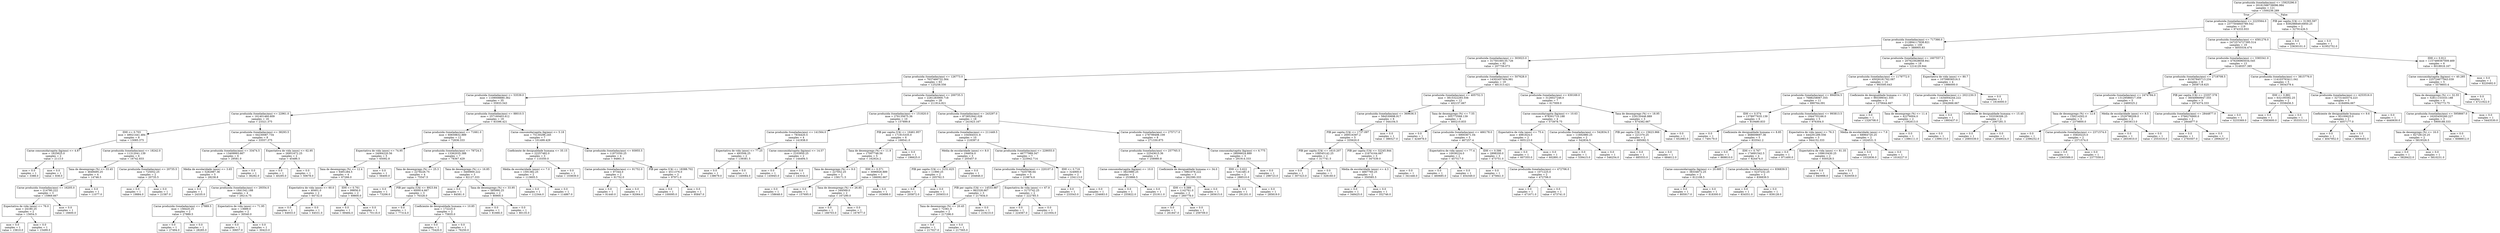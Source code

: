 digraph Tree {
node [shape=box] ;
0 [label="Carne produzida (toneladas/ano) <= 15925296.0\nmse = 20181588739096.984\nsamples = 121\nvalue = 1500236.289"] ;
1 [label="Carne produzida (toneladas/ano) <= 2225564.0\nmse = 2377504845789.542\nsamples = 119\nvalue = 974333.933"] ;
0 -> 1 [labeldistance=2.5, labelangle=45, headlabel="True"] ;
2 [label="Carne produzida (toneladas/ano) <= 717366.0\nmse = 212894117838.821\nsamples = 100\nvalue = 388905.83"] ;
1 -> 2 ;
3 [label="Carne produzida (toneladas/ano) <= 303023.0\nmse = 31750169135.726\nsamples = 82\nvalue = 207759.073"] ;
2 -> 3 ;
4 [label="Carne produzida (toneladas/ano) <= 126773.0\nmse = 7637466732.564\nsamples = 63\nvalue = 125258.556"] ;
3 -> 4 ;
5 [label="Carne produzida (toneladas/ano) <= 53539.0\nmse = 1109008880.362\nsamples = 35\nvalue = 55933.543"] ;
4 -> 5 ;
6 [label="Carne produzida (toneladas/ano) <= 22961.0\nmse = 161401460.609\nsamples = 16\nvalue = 23321.375"] ;
5 -> 6 ;
7 [label="IDH <= 0.703\nmse = 49021441.484\nsamples = 8\nvalue = 13085.375"] ;
6 -> 7 ;
8 [label="Carne consumida/capita (kg/ano) <= 4.87\nmse = 1625625.0\nsamples = 2\nvalue = 2113.0"] ;
7 -> 8 ;
9 [label="mse = 0.0\nsamples = 1\nvalue = 3388.0"] ;
8 -> 9 ;
10 [label="mse = 0.0\nsamples = 1\nvalue = 838.0"] ;
8 -> 10 ;
11 [label="Carne produzida (toneladas/ano) <= 18242.0\nmse = 11312041.139\nsamples = 6\nvalue = 16742.833"] ;
7 -> 11 ;
12 [label="Taxa de desemprego (%) <= 33.45\nmse = 4649495.25\nsamples = 4\nvalue = 14746.5"] ;
11 -> 12 ;
13 [label="Carne produzida (toneladas/ano) <= 16205.0\nmse = 214780.222\nsamples = 3\nvalue = 15969.667"] ;
12 -> 13 ;
14 [label="Expectativa de vida (anos) <= 76.0\nmse = 24180.25\nsamples = 2\nvalue = 15654.5"] ;
13 -> 14 ;
15 [label="mse = 0.0\nsamples = 1\nvalue = 15810.0"] ;
14 -> 15 ;
16 [label="mse = 0.0\nsamples = 1\nvalue = 15499.0"] ;
14 -> 16 ;
17 [label="mse = 0.0\nsamples = 1\nvalue = 16600.0"] ;
13 -> 17 ;
18 [label="mse = 0.0\nsamples = 1\nvalue = 11077.0"] ;
12 -> 18 ;
19 [label="Carne produzida (toneladas/ano) <= 20735.5\nmse = 725052.25\nsamples = 2\nvalue = 20735.5"] ;
11 -> 19 ;
20 [label="mse = 0.0\nsamples = 1\nvalue = 19884.0"] ;
19 -> 20 ;
21 [label="mse = 0.0\nsamples = 1\nvalue = 21587.0"] ;
19 -> 21 ;
22 [label="Carne produzida (toneladas/ano) <= 38293.5\nmse = 64230087.734\nsamples = 8\nvalue = 33557.375"] ;
6 -> 22 ;
23 [label="Carne produzida (toneladas/ano) <= 33474.5\nmse = 13409993.667\nsamples = 6\nvalue = 29581.0"] ;
22 -> 23 ;
24 [label="Média de escolaridade (anos) <= 3.65\nmse = 5282987.36\nsamples = 5\nvalue = 28238.8"] ;
23 -> 24 ;
25 [label="mse = 0.0\nsamples = 1\nvalue = 24335.0"] ;
24 -> 25 ;
26 [label="Carne produzida (toneladas/ano) <= 29354.0\nmse = 1841342.188\nsamples = 4\nvalue = 29214.75"] ;
24 -> 26 ;
27 [label="Carne produzida (toneladas/ano) <= 27889.5\nmse = 156420.25\nsamples = 2\nvalue = 27889.5"] ;
26 -> 27 ;
28 [label="mse = 0.0\nsamples = 1\nvalue = 27494.0"] ;
27 -> 28 ;
29 [label="mse = 0.0\nsamples = 1\nvalue = 28285.0"] ;
27 -> 29 ;
30 [label="Expectativa de vida (anos) <= 71.95\nmse = 13689.0\nsamples = 2\nvalue = 30540.0"] ;
26 -> 30 ;
31 [label="mse = 0.0\nsamples = 1\nvalue = 30657.0"] ;
30 -> 31 ;
32 [label="mse = 0.0\nsamples = 1\nvalue = 30423.0"] ;
30 -> 32 ;
33 [label="mse = 0.0\nsamples = 1\nvalue = 36292.0"] ;
23 -> 33 ;
34 [label="Expectativa de vida (anos) <= 62.95\nmse = 26951672.25\nsamples = 2\nvalue = 45486.5"] ;
22 -> 34 ;
35 [label="mse = 0.0\nsamples = 1\nvalue = 40295.0"] ;
34 -> 35 ;
36 [label="mse = 0.0\nsamples = 1\nvalue = 50678.0"] ;
34 -> 36 ;
37 [label="Carne produzida (toneladas/ano) <= 88010.5\nmse = 257160403.612\nsamples = 19\nvalue = 83396.421"] ;
5 -> 37 ;
38 [label="Carne produzida (toneladas/ano) <= 71661.0\nmse = 60659832.889\nsamples = 12\nvalue = 72836.333"] ;
37 -> 38 ;
39 [label="Expectativa de vida (anos) <= 74.95\nmse = 24084220.56\nsamples = 5\nvalue = 65092.8"] ;
38 -> 39 ;
40 [label="Taxa de desemprego (%) <= 12.4\nmse = 6491284.5\nsamples = 4\nvalue = 67266.0"] ;
39 -> 40 ;
41 [label="Expectativa de vida (anos) <= 60.0\nmse = 40401.0\nsamples = 2\nvalue = 64732.0"] ;
40 -> 41 ;
42 [label="mse = 0.0\nsamples = 1\nvalue = 64933.0"] ;
41 -> 42 ;
43 [label="mse = 0.0\nsamples = 1\nvalue = 64531.0"] ;
41 -> 43 ;
44 [label="IDH <= 0.761\nmse = 99856.0\nsamples = 2\nvalue = 69800.0"] ;
40 -> 44 ;
45 [label="mse = 0.0\nsamples = 1\nvalue = 69484.0"] ;
44 -> 45 ;
46 [label="mse = 0.0\nsamples = 1\nvalue = 70116.0"] ;
44 -> 46 ;
47 [label="mse = 0.0\nsamples = 1\nvalue = 56400.0"] ;
39 -> 47 ;
48 [label="Carne produzida (toneladas/ano) <= 78724.5\nmse = 13362035.388\nsamples = 7\nvalue = 78367.429"] ;
38 -> 48 ;
49 [label="Taxa de desemprego (%) <= 25.3\nmse = 2278226.75\nsamples = 4\nvalue = 75547.5"] ;
48 -> 49 ;
50 [label="mse = 0.0\nsamples = 1\nvalue = 73206.0"] ;
49 -> 50 ;
51 [label="PIB per capita (U$) <= 8923.84\nmse = 600914.667\nsamples = 3\nvalue = 76328.0"] ;
49 -> 51 ;
52 [label="mse = 0.0\nsamples = 1\nvalue = 77314.0"] ;
51 -> 52 ;
53 [label="Coeficiente de desigualdade humana <= 10.85\nmse = 172225.0\nsamples = 2\nvalue = 75835.0"] ;
51 -> 53 ;
54 [label="mse = 0.0\nsamples = 1\nvalue = 75420.0"] ;
53 -> 54 ;
55 [label="mse = 0.0\nsamples = 1\nvalue = 76250.0"] ;
53 -> 55 ;
56 [label="Taxa de desemprego (%) <= 16.85\nmse = 3400900.222\nsamples = 3\nvalue = 82127.333"] ;
48 -> 56 ;
57 [label="mse = 0.0\nsamples = 1\nvalue = 84581.0"] ;
56 -> 57 ;
58 [label="Taxa de desemprego (%) <= 33.95\nmse = 585990.25\nsamples = 2\nvalue = 80900.5"] ;
56 -> 58 ;
59 [label="mse = 0.0\nsamples = 1\nvalue = 81666.0"] ;
58 -> 59 ;
60 [label="mse = 0.0\nsamples = 1\nvalue = 80135.0"] ;
58 -> 60 ;
61 [label="Carne consumida/capita (kg/ano) <= 5.18\nmse = 75130296.245\nsamples = 7\nvalue = 101499.429"] ;
37 -> 61 ;
62 [label="Coeficiente de desigualdade humana <= 35.15\nmse = 22257482.0\nsamples = 3\nvalue = 110350.0"] ;
61 -> 62 ;
63 [label="Média de escolaridade (anos) <= 7.0\nmse = 1591382.25\nsamples = 2\nvalue = 113605.5"] ;
62 -> 63 ;
64 [label="mse = 0.0\nsamples = 1\nvalue = 112344.0"] ;
63 -> 64 ;
65 [label="mse = 0.0\nsamples = 1\nvalue = 114867.0"] ;
63 -> 65 ;
66 [label="mse = 0.0\nsamples = 1\nvalue = 103839.0"] ;
62 -> 66 ;
67 [label="Carne produzida (toneladas/ano) <= 93955.5\nmse = 11973350.25\nsamples = 4\nvalue = 94861.5"] ;
61 -> 67 ;
68 [label="Carne produzida (toneladas/ano) <= 91752.0\nmse = 97344.0\nsamples = 2\nvalue = 91752.0"] ;
67 -> 68 ;
69 [label="mse = 0.0\nsamples = 1\nvalue = 91440.0"] ;
68 -> 69 ;
70 [label="mse = 0.0\nsamples = 1\nvalue = 92064.0"] ;
68 -> 70 ;
71 [label="PIB per capita (U$) <= 18388.702\nmse = 4511376.0\nsamples = 2\nvalue = 97971.0"] ;
67 -> 71 ;
72 [label="mse = 0.0\nsamples = 1\nvalue = 100095.0"] ;
71 -> 72 ;
73 [label="mse = 0.0\nsamples = 1\nvalue = 95847.0"] ;
71 -> 73 ;
74 [label="Carne produzida (toneladas/ano) <= 200735.5\nmse = 2281283900.718\nsamples = 28\nvalue = 211914.821"] ;
4 -> 74 ;
75 [label="Carne produzida (toneladas/ano) <= 151820.0\nmse = 276135675.36\nsamples = 10\nvalue = 157899.8"] ;
74 -> 75 ;
76 [label="Carne produzida (toneladas/ano) <= 141564.0\nmse = 7834420.5\nsamples = 4\nvalue = 141938.0"] ;
75 -> 76 ;
77 [label="Expectativa de vida (anos) <= 77.25\nmse = 493506.25\nsamples = 2\nvalue = 139381.5"] ;
76 -> 77 ;
78 [label="mse = 0.0\nsamples = 1\nvalue = 138679.0"] ;
77 -> 78 ;
79 [label="mse = 0.0\nsamples = 1\nvalue = 140084.0"] ;
77 -> 79 ;
80 [label="Carne consumida/capita (kg/ano) <= 14.57\nmse = 2103950.25\nsamples = 2\nvalue = 144494.5"] ;
76 -> 80 ;
81 [label="mse = 0.0\nsamples = 1\nvalue = 145945.0"] ;
80 -> 81 ;
82 [label="mse = 0.0\nsamples = 1\nvalue = 143044.0"] ;
80 -> 82 ;
83 [label="PIB per capita (U$) <= 16461.957\nmse = 171915335.0\nsamples = 6\nvalue = 168541.0"] ;
75 -> 83 ;
84 [label="Taxa de desemprego (%) <= 11.9\nmse = 17007748.56\nsamples = 5\nvalue = 162924.2"] ;
83 -> 84 ;
85 [label="Taxa de desemprego (%) <= 9.0\nmse = 227052.25\nsamples = 2\nvalue = 158171.5"] ;
84 -> 85 ;
86 [label="mse = 0.0\nsamples = 1\nvalue = 158648.0"] ;
85 -> 86 ;
87 [label="mse = 0.0\nsamples = 1\nvalue = 157695.0"] ;
85 -> 87 ;
88 [label="IDH <= 0.571\nmse = 3096926.889\nsamples = 3\nvalue = 166092.667"] ;
84 -> 88 ;
89 [label="Taxa de desemprego (%) <= 26.85\nmse = 344569.0\nsamples = 2\nvalue = 167290.0"] ;
88 -> 89 ;
90 [label="mse = 0.0\nsamples = 1\nvalue = 166703.0"] ;
89 -> 90 ;
91 [label="mse = 0.0\nsamples = 1\nvalue = 167877.0"] ;
89 -> 91 ;
92 [label="mse = 0.0\nsamples = 1\nvalue = 163698.0"] ;
88 -> 92 ;
93 [label="mse = 0.0\nsamples = 1\nvalue = 196625.0"] ;
83 -> 93 ;
94 [label="Carne produzida (toneladas/ano) <= 243297.0\nmse = 873852942.028\nsamples = 18\nvalue = 241923.167"] ;
74 -> 94 ;
95 [label="Carne produzida (toneladas/ano) <= 211449.5\nmse = 104564531.6\nsamples = 10\nvalue = 218397.0"] ;
94 -> 95 ;
96 [label="Média de escolaridade (anos) <= 8.0\nmse = 194654.0\nsamples = 3\nvalue = 205457.0"] ;
95 -> 96 ;
97 [label="PIB per capita (U$) <= 3151.625\nmse = 11990.25\nsamples = 2\nvalue = 205762.5"] ;
96 -> 97 ;
98 [label="mse = 0.0\nsamples = 1\nvalue = 205872.0"] ;
97 -> 98 ;
99 [label="mse = 0.0\nsamples = 1\nvalue = 205653.0"] ;
97 -> 99 ;
100 [label="mse = 0.0\nsamples = 1\nvalue = 204846.0"] ;
96 -> 100 ;
101 [label="Carne produzida (toneladas/ano) <= 229055.0\nmse = 46777989.347\nsamples = 7\nvalue = 223942.714"] ;
95 -> 101 ;
102 [label="Carne produzida (toneladas/ano) <= 220107.0\nmse = 7435786.64\nsamples = 5\nvalue = 219874.6"] ;
101 -> 102 ;
103 [label="PIB per capita (U$) <= 14533.987\nmse = 862328.667\nsamples = 3\nvalue = 217934.0"] ;
102 -> 103 ;
104 [label="Taxa de desemprego (%) <= 20.45\nmse = 72361.0\nsamples = 2\nvalue = 217296.0"] ;
103 -> 104 ;
105 [label="mse = 0.0\nsamples = 1\nvalue = 217027.0"] ;
104 -> 105 ;
106 [label="mse = 0.0\nsamples = 1\nvalue = 217565.0"] ;
104 -> 106 ;
107 [label="mse = 0.0\nsamples = 1\nvalue = 219210.0"] ;
103 -> 107 ;
108 [label="Expectativa de vida (anos) <= 67.9\nmse = 3173742.25\nsamples = 2\nvalue = 222785.5"] ;
102 -> 108 ;
109 [label="mse = 0.0\nsamples = 1\nvalue = 224567.0"] ;
108 -> 109 ;
110 [label="mse = 0.0\nsamples = 1\nvalue = 221004.0"] ;
108 -> 110 ;
111 [label="IDH <= 0.716\nmse = 324900.0\nsamples = 2\nvalue = 234113.0"] ;
101 -> 111 ;
112 [label="mse = 0.0\nsamples = 1\nvalue = 233543.0"] ;
111 -> 112 ;
113 [label="mse = 0.0\nsamples = 1\nvalue = 234683.0"] ;
111 -> 113 ;
114 [label="Carne produzida (toneladas/ano) <= 275717.0\nmse = 278799498.109\nsamples = 8\nvalue = 271330.875"] ;
94 -> 114 ;
115 [label="Carne produzida (toneladas/ano) <= 257765.5\nmse = 22543615.36\nsamples = 5\nvalue = 258980.8"] ;
114 -> 115 ;
116 [label="Carne consumida/capita (kg/ano) <= 10.0\nmse = 3823980.25\nsamples = 2\nvalue = 253866.5"] ;
115 -> 116 ;
117 [label="mse = 0.0\nsamples = 1\nvalue = 255822.0"] ;
116 -> 117 ;
118 [label="mse = 0.0\nsamples = 1\nvalue = 251911.0"] ;
116 -> 118 ;
119 [label="Coeficiente de desigualdade humana <= 34.0\nmse = 5961078.222\nsamples = 3\nvalue = 262390.333"] ;
115 -> 119 ;
120 [label="IDH <= 0.589\nmse = 1142761.0\nsamples = 2\nvalue = 260778.0"] ;
119 -> 120 ;
121 [label="mse = 0.0\nsamples = 1\nvalue = 261847.0"] ;
120 -> 121 ;
122 [label="mse = 0.0\nsamples = 1\nvalue = 259709.0"] ;
120 -> 122 ;
123 [label="mse = 0.0\nsamples = 1\nvalue = 265615.0"] ;
119 -> 123 ;
124 [label="Carne consumida/capita (kg/ano) <= 6.775\nmse = 28006624.889\nsamples = 3\nvalue = 291914.333"] ;
114 -> 124 ;
125 [label="IDH <= 0.622\nmse = 7241481.0\nsamples = 2\nvalue = 288510.0"] ;
124 -> 125 ;
126 [label="mse = 0.0\nsamples = 1\nvalue = 291201.0"] ;
125 -> 126 ;
127 [label="mse = 0.0\nsamples = 1\nvalue = 285819.0"] ;
125 -> 127 ;
128 [label="mse = 0.0\nsamples = 1\nvalue = 298723.0"] ;
124 -> 128 ;
129 [label="Carne produzida (toneladas/ano) <= 507628.0\nmse = 14302457404.981\nsamples = 19\nvalue = 481313.421"] ;
3 -> 129 ;
130 [label="Carne produzida (toneladas/ano) <= 405752.5\nmse = 3815322293.556\nsamples = 12\nvalue = 402157.667"] ;
129 -> 130 ;
131 [label="Carne produzida (toneladas/ano) <= 369636.5\nmse = 584530698.917\nsamples = 6\nvalue = 344104.5"] ;
130 -> 131 ;
132 [label="PIB per capita (U$) <= 1737.097\nmse = 269516397.2\nsamples = 5\nvalue = 335620.0"] ;
131 -> 132 ;
133 [label="PIB per capita (U$) <= 1610.207\nmse = 108545142.25\nsamples = 2\nvalue = 317741.5"] ;
132 -> 133 ;
134 [label="mse = 0.0\nsamples = 1\nvalue = 307323.0"] ;
133 -> 134 ;
135 [label="mse = 0.0\nsamples = 1\nvalue = 328160.0"] ;
133 -> 135 ;
136 [label="PIB per capita (U$) <= 32245.844\nmse = 21674164.667\nsamples = 3\nvalue = 347539.0"] ;
132 -> 136 ;
137 [label="Média de escolaridade (anos) <= 4.3\nmse = 4667760.25\nsamples = 2\nvalue = 350585.5"] ;
136 -> 137 ;
138 [label="mse = 0.0\nsamples = 1\nvalue = 348425.0"] ;
137 -> 138 ;
139 [label="mse = 0.0\nsamples = 1\nvalue = 352746.0"] ;
137 -> 139 ;
140 [label="mse = 0.0\nsamples = 1\nvalue = 341446.0"] ;
136 -> 140 ;
141 [label="mse = 0.0\nsamples = 1\nvalue = 386527.0"] ;
131 -> 141 ;
142 [label="Taxa de desemprego (%) <= 7.55\nmse = 305773568.139\nsamples = 6\nvalue = 460210.833"] ;
130 -> 142 ;
143 [label="mse = 0.0\nsamples = 1\nvalue = 424978.0"] ;
142 -> 143 ;
144 [label="Carne produzida (toneladas/ano) <= 466178.0\nmse = 69003671.04\nsamples = 5\nvalue = 467257.4"] ;
142 -> 144 ;
145 [label="Expectativa de vida (anos) <= 77.4\nmse = 10036224.0\nsamples = 2\nvalue = 457517.0"] ;
144 -> 145 ;
146 [label="mse = 0.0\nsamples = 1\nvalue = 460685.0"] ;
145 -> 146 ;
147 [label="mse = 0.0\nsamples = 1\nvalue = 454349.0"] ;
145 -> 147 ;
148 [label="IDH <= 0.586\nmse = 2898200.0\nsamples = 3\nvalue = 473751.0"] ;
144 -> 148 ;
149 [label="mse = 0.0\nsamples = 1\nvalue = 475841.0"] ;
148 -> 149 ;
150 [label="Carne produzida (toneladas/ano) <= 472706.0\nmse = 1071225.0\nsamples = 2\nvalue = 472706.0"] ;
148 -> 150 ;
151 [label="mse = 0.0\nsamples = 1\nvalue = 471671.0"] ;
150 -> 151 ;
152 [label="mse = 0.0\nsamples = 1\nvalue = 473741.0"] ;
150 -> 152 ;
153 [label="Carne produzida (toneladas/ano) <= 630169.0\nmse = 3126027246.0\nsamples = 7\nvalue = 617009.0"] ;
129 -> 153 ;
154 [label="Carne consumida/capita (kg/ano) <= 10.63\nmse = 978301710.188\nsamples = 4\nvalue = 573978.75"] ;
153 -> 154 ;
155 [label="Expectativa de vida (anos) <= 75.4\nmse = 4981824.0\nsamples = 2\nvalue = 605123.0"] ;
154 -> 155 ;
156 [label="mse = 0.0\nsamples = 1\nvalue = 607355.0"] ;
155 -> 156 ;
157 [label="mse = 0.0\nsamples = 1\nvalue = 602891.0"] ;
155 -> 157 ;
158 [label="Carne produzida (toneladas/ano) <= 542834.5\nmse = 11692980.25\nsamples = 2\nvalue = 542834.5"] ;
154 -> 158 ;
159 [label="mse = 0.0\nsamples = 1\nvalue = 539415.0"] ;
158 -> 159 ;
160 [label="mse = 0.0\nsamples = 1\nvalue = 546254.0"] ;
158 -> 160 ;
161 [label="Taxa de desemprego (%) <= 18.95\nmse = 229120446.889\nsamples = 3\nvalue = 674382.667"] ;
153 -> 161 ;
162 [label="PIB per capita (U$) <= 15623.966\nmse = 221370.25\nsamples = 2\nvalue = 685082.5"] ;
161 -> 162 ;
163 [label="mse = 0.0\nsamples = 1\nvalue = 685553.0"] ;
162 -> 163 ;
164 [label="mse = 0.0\nsamples = 1\nvalue = 684612.0"] ;
162 -> 164 ;
165 [label="mse = 0.0\nsamples = 1\nvalue = 652983.0"] ;
161 -> 165 ;
166 [label="Carne produzida (toneladas/ano) <= 1607557.5\nmse = 207623928658.941\nsamples = 18\nvalue = 1214129.944"] ;
2 -> 166 ;
167 [label="Carne produzida (toneladas/ano) <= 1179772.0\nmse = 45026181762.087\nsamples = 14\nvalue = 993595.643"] ;
166 -> 167 ;
168 [label="Carne produzida (toneladas/ano) <= 894934.5\nmse = 7688258067.355\nsamples = 11\nvalue = 890764.091"] ;
167 -> 168 ;
169 [label="IDH <= 0.574\nmse = 1378977635.139\nsamples = 6\nvalue = 819480.833"] ;
168 -> 169 ;
170 [label="mse = 0.0\nsamples = 1\nvalue = 749179.0"] ;
169 -> 170 ;
171 [label="Coeficiente de desigualdade humana <= 8.85\nmse = 468609697.36\nsamples = 5\nvalue = 833541.2"] ;
169 -> 171 ;
172 [label="mse = 0.0\nsamples = 1\nvalue = 869810.0"] ;
171 -> 172 ;
173 [label="IDH <= 0.767\nmse = 174691542.5\nsamples = 4\nvalue = 824474.0"] ;
171 -> 173 ;
174 [label="Carne consumida/capita (kg/ano) <= 20.685\nmse = 38334672.25\nsamples = 2\nvalue = 812108.5"] ;
173 -> 174 ;
175 [label="mse = 0.0\nsamples = 1\nvalue = 805917.0"] ;
174 -> 175 ;
176 [label="mse = 0.0\nsamples = 1\nvalue = 818300.0"] ;
174 -> 176 ;
177 [label="Carne produzida (toneladas/ano) <= 836839.5\nmse = 5237232.25\nsamples = 2\nvalue = 836839.5"] ;
173 -> 177 ;
178 [label="mse = 0.0\nsamples = 1\nvalue = 834551.0"] ;
177 -> 178 ;
179 [label="mse = 0.0\nsamples = 1\nvalue = 839128.0"] ;
177 -> 179 ;
180 [label="Carne produzida (toneladas/ano) <= 993813.5\nmse = 1844755166.0\nsamples = 5\nvalue = 976304.0"] ;
168 -> 180 ;
181 [label="Expectativa de vida (anos) <= 76.3\nmse = 444291289.556\nsamples = 3\nvalue = 944152.333"] ;
180 -> 181 ;
182 [label="mse = 0.0\nsamples = 1\nvalue = 971400.0"] ;
181 -> 182 ;
183 [label="Expectativa de vida (anos) <= 81.35\nmse = 109610430.25\nsamples = 2\nvalue = 930528.5"] ;
181 -> 183 ;
184 [label="mse = 0.0\nsamples = 1\nvalue = 940998.0"] ;
183 -> 184 ;
185 [label="mse = 0.0\nsamples = 1\nvalue = 920059.0"] ;
183 -> 185 ;
186 [label="Média de escolaridade (anos) <= 7.9\nmse = 68964720.25\nsamples = 2\nvalue = 1024531.5"] ;
180 -> 186 ;
187 [label="mse = 0.0\nsamples = 1\nvalue = 1032836.0"] ;
186 -> 187 ;
188 [label="mse = 0.0\nsamples = 1\nvalue = 1016227.0"] ;
186 -> 188 ;
189 [label="Coeficiente de desigualdade humana <= 19.2\nmse = 993399341.555\nsamples = 3\nvalue = 1370644.667"] ;
167 -> 189 ;
190 [label="mse = 0.0\nsamples = 1\nvalue = 1326708.0"] ;
189 -> 190 ;
191 [label="Taxa de desemprego (%) <= 11.4\nmse = 42276004.0\nsamples = 2\nvalue = 1392613.0"] ;
189 -> 191 ;
192 [label="mse = 0.0\nsamples = 1\nvalue = 1386111.0"] ;
191 -> 192 ;
193 [label="mse = 0.0\nsamples = 1\nvalue = 1399115.0"] ;
191 -> 193 ;
194 [label="Expectativa de vida (anos) <= 80.7\nmse = 10708836516.5\nsamples = 4\nvalue = 1986000.0"] ;
166 -> 194 ;
195 [label="Carne produzida (toneladas/ano) <= 2021230.5\nmse = 1434004244.222\nsamples = 3\nvalue = 2042666.667"] ;
194 -> 195 ;
196 [label="mse = 0.0\nsamples = 1\nvalue = 1993437.0"] ;
195 -> 196 ;
197 [label="Coeficiente de desigualdade humana <= 15.45\nmse = 333336306.25\nsamples = 2\nvalue = 2067281.5"] ;
195 -> 197 ;
198 [label="mse = 0.0\nsamples = 1\nvalue = 2085539.0"] ;
197 -> 198 ;
199 [label="mse = 0.0\nsamples = 1\nvalue = 2049024.0"] ;
197 -> 199 ;
200 [label="mse = 0.0\nsamples = 1\nvalue = 1816000.0"] ;
194 -> 200 ;
201 [label="Carne produzida (toneladas/ano) <= 4581276.0\nmse = 2472574727395.514\nsamples = 19\nvalue = 4055534.474"] ;
1 -> 201 ;
202 [label="Carne produzida (toneladas/ano) <= 3383341.0\nmse = 479206965034.545\nsamples = 13\nvalue = 3149357.385"] ;
201 -> 202 ;
203 [label="Carne produzida (toneladas/ano) <= 2718708.5\nmse = 81507845713.234\nsamples = 8\nvalue = 2658718.625"] ;
202 -> 203 ;
204 [label="Carne produzida (toneladas/ano) <= 2474784.0\nmse = 13129586017.359\nsamples = 5\nvalue = 2469325.2"] ;
203 -> 204 ;
205 [label="Taxa de desemprego (%) <= 12.6\nmse = 159214302.0\nsamples = 3\nvalue = 2379800.0"] ;
204 -> 205 ;
206 [label="mse = 0.0\nsamples = 1\nvalue = 2396252.0"] ;
205 -> 206 ;
207 [label="Carne produzida (toneladas/ano) <= 2371574.0\nmse = 35820225.0\nsamples = 2\nvalue = 2371574.0"] ;
205 -> 207 ;
208 [label="mse = 0.0\nsamples = 1\nvalue = 2365589.0"] ;
207 -> 208 ;
209 [label="mse = 0.0\nsamples = 1\nvalue = 2377559.0"] ;
207 -> 209 ;
210 [label="Média de escolaridade (anos) <= 8.5\nmse = 2529788209.0\nsamples = 2\nvalue = 2603613.0"] ;
204 -> 210 ;
211 [label="mse = 0.0\nsamples = 1\nvalue = 2653910.0"] ;
210 -> 211 ;
212 [label="mse = 0.0\nsamples = 1\nvalue = 2553316.0"] ;
210 -> 212 ;
213 [label="PIB per capita (U$) <= 23357.578\nmse = 36049969947.555\nsamples = 3\nvalue = 2974374.333"] ;
203 -> 213 ;
214 [label="Carne produzida (toneladas/ano) <= 2844877.0\nmse = 3766276900.0\nsamples = 2\nvalue = 2844877.0"] ;
213 -> 214 ;
215 [label="mse = 0.0\nsamples = 1\nvalue = 2783507.0"] ;
214 -> 215 ;
216 [label="mse = 0.0\nsamples = 1\nvalue = 2906247.0"] ;
214 -> 216 ;
217 [label="mse = 0.0\nsamples = 1\nvalue = 3233369.0"] ;
213 -> 217 ;
218 [label="Carne produzida (toneladas/ano) <= 3815776.0\nmse = 114103763411.041\nsamples = 5\nvalue = 3934379.4"] ;
202 -> 218 ;
219 [label="IDH <= 0.882\nmse = 632195592.25\nsamples = 2\nvalue = 3558456.5"] ;
218 -> 219 ;
220 [label="mse = 0.0\nsamples = 1\nvalue = 3583600.0"] ;
219 -> 220 ;
221 [label="mse = 0.0\nsamples = 1\nvalue = 3533313.0"] ;
219 -> 221 ;
222 [label="Carne produzida (toneladas/ano) <= 4253516.0\nmse = 32731445574.223\nsamples = 3\nvalue = 4184994.667"] ;
218 -> 222 ;
223 [label="Coeficiente de desigualdade humana <= 9.6\nmse = 85100625.0\nsamples = 2\nvalue = 4057177.0"] ;
222 -> 223 ;
224 [label="mse = 0.0\nsamples = 1\nvalue = 4047952.0"] ;
223 -> 224 ;
225 [label="mse = 0.0\nsamples = 1\nvalue = 4066402.0"] ;
223 -> 225 ;
226 [label="mse = 0.0\nsamples = 1\nvalue = 4440630.0"] ;
222 -> 226 ;
227 [label="IDH <= 0.912\nmse = 1157489367009.469\nsamples = 6\nvalue = 6018918.167"] ;
201 -> 227 ;
228 [label="Carne consumida/capita (kg/ano) <= 40.285\nmse = 225724677943.039\nsamples = 5\nvalue = 5578603.4"] ;
227 -> 228 ;
229 [label="Taxa de desemprego (%) <= 32.55\nmse = 52811153333.188\nsamples = 4\nvalue = 5792773.75"] ;
228 -> 229 ;
230 [label="Carne produzida (toneladas/ano) <= 5958667.0\nmse = 16205450260.227\nsamples = 3\nvalue = 5909188.333"] ;
229 -> 230 ;
231 [label="Taxa de desemprego (%) <= 16.0\nmse = 82728120.25\nsamples = 2\nvalue = 5819326.5"] ;
230 -> 231 ;
232 [label="mse = 0.0\nsamples = 1\nvalue = 5828422.0"] ;
231 -> 232 ;
233 [label="mse = 0.0\nsamples = 1\nvalue = 5810231.0"] ;
231 -> 233 ;
234 [label="mse = 0.0\nsamples = 1\nvalue = 6088912.0"] ;
230 -> 234 ;
235 [label="mse = 0.0\nsamples = 1\nvalue = 5443530.0"] ;
229 -> 235 ;
236 [label="mse = 0.0\nsamples = 1\nvalue = 4721922.0"] ;
228 -> 236 ;
237 [label="mse = 0.0\nsamples = 1\nvalue = 8220492.0"] ;
227 -> 237 ;
238 [label="PIB per capita (U$) <= 31393.597\nmse = 83929884916950.25\nsamples = 2\nvalue = 32791426.5"] ;
0 -> 238 [labeldistance=2.5, labelangle=-45, headlabel="False"] ;
239 [label="mse = 0.0\nsamples = 1\nvalue = 23630101.0"] ;
238 -> 239 ;
240 [label="mse = 0.0\nsamples = 1\nvalue = 41952752.0"] ;
238 -> 240 ;
}